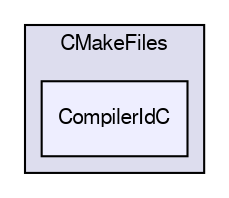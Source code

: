 digraph "build/CMakeFiles/CompilerIdC/" {
  bgcolor=transparent;
  compound=true
  node [ fontsize="10", fontname="FreeSans"];
  edge [ labelfontsize="10", labelfontname="FreeSans"];
  subgraph clusterdir_63772b626f2709090f0bdca0f40827b4 {
    graph [ bgcolor="#ddddee", pencolor="black", label="CMakeFiles" fontname="FreeSans", fontsize="10", URL="dir_63772b626f2709090f0bdca0f40827b4.html"]
  dir_df49bd7f6e6d9fcbbae7a65a3edbd75e [shape=box, label="CompilerIdC", style="filled", fillcolor="#eeeeff", pencolor="black", URL="dir_df49bd7f6e6d9fcbbae7a65a3edbd75e.html"];
  }
}
